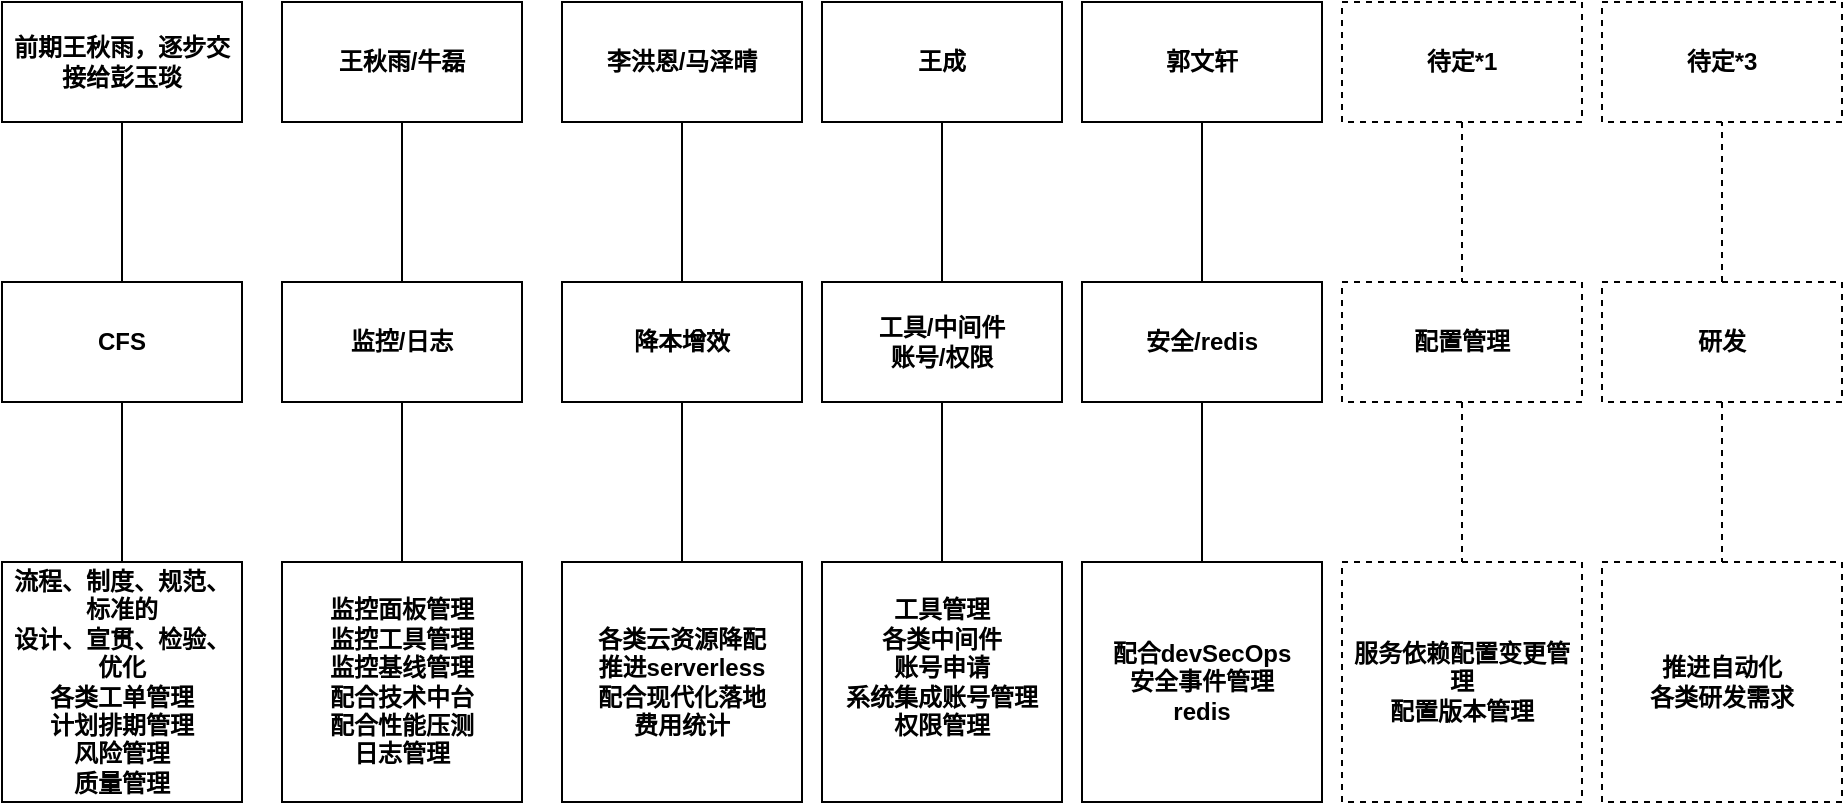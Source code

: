 <mxfile version="22.1.3" type="github">
  <diagram name="Page-1" id="90a13364-a465-7bf4-72fc-28e22215d7a0">
    <mxGraphModel dx="954" dy="606" grid="1" gridSize="10" guides="1" tooltips="1" connect="1" arrows="1" fold="1" page="1" pageScale="1.5" pageWidth="1169" pageHeight="826" background="none" math="0" shadow="0">
      <root>
        <mxCell id="0" style=";html=1;" />
        <mxCell id="1" style=";html=1;" parent="0" />
        <mxCell id="cqxLbp6pCCY_u_N71Wts-29" value="" style="edgeStyle=elbowEdgeStyle;rounded=0;orthogonalLoop=1;jettySize=auto;html=1;elbow=vertical;startArrow=none;endArrow=none;" parent="1" source="SuaFpD2nNM8USR017ylW-28" target="cqxLbp6pCCY_u_N71Wts-28" edge="1">
          <mxGeometry relative="1" as="geometry" />
        </mxCell>
        <mxCell id="cqxLbp6pCCY_u_N71Wts-43" value="" style="edgeStyle=elbowEdgeStyle;rounded=0;orthogonalLoop=1;jettySize=auto;html=1;elbow=horizontal;startArrow=none;endArrow=none;" parent="1" source="SuaFpD2nNM8USR017ylW-28" target="cqxLbp6pCCY_u_N71Wts-42" edge="1">
          <mxGeometry relative="1" as="geometry" />
        </mxCell>
        <UserObject label="&lt;b&gt;监控/日志&lt;/b&gt;" treeRoot="1" id="SuaFpD2nNM8USR017ylW-28">
          <mxCell style="whiteSpace=wrap;html=1;align=center;treeFolding=1;treeMoving=1;newEdgeStyle={&quot;edgeStyle&quot;:&quot;elbowEdgeStyle&quot;,&quot;startArrow&quot;:&quot;none&quot;,&quot;endArrow&quot;:&quot;none&quot;};" parent="1" vertex="1">
            <mxGeometry x="410" y="860" width="120" height="60" as="geometry" />
          </mxCell>
        </UserObject>
        <mxCell id="cqxLbp6pCCY_u_N71Wts-31" value="" style="edgeStyle=elbowEdgeStyle;rounded=0;orthogonalLoop=1;jettySize=auto;html=1;elbow=vertical;startArrow=none;endArrow=none;" parent="1" source="SuaFpD2nNM8USR017ylW-30" target="cqxLbp6pCCY_u_N71Wts-30" edge="1">
          <mxGeometry relative="1" as="geometry" />
        </mxCell>
        <mxCell id="cqxLbp6pCCY_u_N71Wts-45" value="" style="edgeStyle=elbowEdgeStyle;rounded=0;orthogonalLoop=1;jettySize=auto;html=1;elbow=horizontal;startArrow=none;endArrow=none;" parent="1" source="SuaFpD2nNM8USR017ylW-30" target="cqxLbp6pCCY_u_N71Wts-44" edge="1">
          <mxGeometry relative="1" as="geometry" />
        </mxCell>
        <UserObject label="&lt;b&gt;降本增效&lt;/b&gt;" treeRoot="1" id="SuaFpD2nNM8USR017ylW-30">
          <mxCell style="whiteSpace=wrap;html=1;align=center;treeFolding=1;treeMoving=1;newEdgeStyle={&quot;edgeStyle&quot;:&quot;elbowEdgeStyle&quot;,&quot;startArrow&quot;:&quot;none&quot;,&quot;endArrow&quot;:&quot;none&quot;};" parent="1" vertex="1">
            <mxGeometry x="550" y="860" width="120" height="60" as="geometry" />
          </mxCell>
        </UserObject>
        <mxCell id="cqxLbp6pCCY_u_N71Wts-33" value="" style="edgeStyle=elbowEdgeStyle;rounded=0;orthogonalLoop=1;jettySize=auto;html=1;elbow=vertical;startArrow=none;endArrow=none;" parent="1" source="SuaFpD2nNM8USR017ylW-34" target="cqxLbp6pCCY_u_N71Wts-32" edge="1">
          <mxGeometry relative="1" as="geometry" />
        </mxCell>
        <mxCell id="cqxLbp6pCCY_u_N71Wts-41" value="" style="edgeStyle=elbowEdgeStyle;rounded=0;orthogonalLoop=1;jettySize=auto;html=1;elbow=horizontal;startArrow=none;endArrow=none;" parent="1" source="SuaFpD2nNM8USR017ylW-34" target="cqxLbp6pCCY_u_N71Wts-40" edge="1">
          <mxGeometry relative="1" as="geometry" />
        </mxCell>
        <UserObject label="&lt;b&gt;CFS&lt;/b&gt;" treeRoot="1" id="SuaFpD2nNM8USR017ylW-34">
          <mxCell style="whiteSpace=wrap;html=1;align=center;treeFolding=1;treeMoving=1;newEdgeStyle={&quot;edgeStyle&quot;:&quot;elbowEdgeStyle&quot;,&quot;startArrow&quot;:&quot;none&quot;,&quot;endArrow&quot;:&quot;none&quot;};" parent="1" vertex="1">
            <mxGeometry x="270" y="860" width="120" height="60" as="geometry" />
          </mxCell>
        </UserObject>
        <mxCell id="cqxLbp6pCCY_u_N71Wts-35" value="" style="edgeStyle=elbowEdgeStyle;rounded=0;orthogonalLoop=1;jettySize=auto;html=1;elbow=vertical;startArrow=none;endArrow=none;" parent="1" source="SuaFpD2nNM8USR017ylW-36" target="cqxLbp6pCCY_u_N71Wts-34" edge="1">
          <mxGeometry relative="1" as="geometry" />
        </mxCell>
        <mxCell id="cqxLbp6pCCY_u_N71Wts-47" value="" style="edgeStyle=elbowEdgeStyle;rounded=0;orthogonalLoop=1;jettySize=auto;html=1;elbow=horizontal;startArrow=none;endArrow=none;" parent="1" source="SuaFpD2nNM8USR017ylW-36" target="cqxLbp6pCCY_u_N71Wts-46" edge="1">
          <mxGeometry relative="1" as="geometry" />
        </mxCell>
        <UserObject label="&lt;b&gt;工具/中间件&lt;br&gt;&lt;/b&gt;&lt;b style=&quot;border-color: var(--border-color);&quot;&gt;账号/权限&lt;/b&gt;&lt;b&gt;&lt;br&gt;&lt;/b&gt;" treeRoot="1" id="SuaFpD2nNM8USR017ylW-36">
          <mxCell style="whiteSpace=wrap;html=1;align=center;treeFolding=1;treeMoving=1;newEdgeStyle={&quot;edgeStyle&quot;:&quot;elbowEdgeStyle&quot;,&quot;startArrow&quot;:&quot;none&quot;,&quot;endArrow&quot;:&quot;none&quot;};" parent="1" vertex="1">
            <mxGeometry x="680" y="860" width="120" height="60" as="geometry" />
          </mxCell>
        </UserObject>
        <mxCell id="cqxLbp6pCCY_u_N71Wts-37" value="" style="edgeStyle=elbowEdgeStyle;rounded=0;orthogonalLoop=1;jettySize=auto;html=1;elbow=vertical;startArrow=none;endArrow=none;" parent="1" source="SuaFpD2nNM8USR017ylW-50" target="cqxLbp6pCCY_u_N71Wts-36" edge="1">
          <mxGeometry relative="1" as="geometry" />
        </mxCell>
        <mxCell id="cqxLbp6pCCY_u_N71Wts-49" value="" style="edgeStyle=elbowEdgeStyle;rounded=0;orthogonalLoop=1;jettySize=auto;html=1;elbow=horizontal;startArrow=none;endArrow=none;" parent="1" source="SuaFpD2nNM8USR017ylW-50" target="cqxLbp6pCCY_u_N71Wts-48" edge="1">
          <mxGeometry relative="1" as="geometry" />
        </mxCell>
        <UserObject label="&lt;b&gt;安全/redis&lt;/b&gt;" treeRoot="1" id="SuaFpD2nNM8USR017ylW-50">
          <mxCell style="whiteSpace=wrap;html=1;align=center;treeFolding=1;treeMoving=1;newEdgeStyle={&quot;edgeStyle&quot;:&quot;elbowEdgeStyle&quot;,&quot;startArrow&quot;:&quot;none&quot;,&quot;endArrow&quot;:&quot;none&quot;};" parent="1" vertex="1">
            <mxGeometry x="810" y="860" width="120" height="60" as="geometry" />
          </mxCell>
        </UserObject>
        <UserObject label="&lt;b&gt;监控面板管理&lt;br&gt;&lt;/b&gt;&lt;b style=&quot;border-color: var(--border-color);&quot;&gt;监控工具管理&lt;br style=&quot;border-color: var(--border-color);&quot;&gt;监控基线管理&lt;br style=&quot;border-color: var(--border-color);&quot;&gt;&lt;/b&gt;&lt;b&gt;配合技术中台&lt;br&gt;配合性能压测&lt;br&gt;&lt;/b&gt;&lt;b style=&quot;border-color: var(--border-color);&quot;&gt;日志管理&lt;br style=&quot;border-color: var(--border-color);&quot;&gt;&lt;/b&gt;" treeRoot="1" id="cqxLbp6pCCY_u_N71Wts-28">
          <mxCell style="whiteSpace=wrap;html=1;align=center;treeFolding=1;treeMoving=1;newEdgeStyle={&quot;edgeStyle&quot;:&quot;elbowEdgeStyle&quot;,&quot;startArrow&quot;:&quot;none&quot;,&quot;endArrow&quot;:&quot;none&quot;};" parent="1" vertex="1">
            <mxGeometry x="410" y="1000" width="120" height="120" as="geometry" />
          </mxCell>
        </UserObject>
        <UserObject label="&lt;b style=&quot;border-color: var(--border-color);&quot;&gt;各类云资源降配&lt;br&gt;推进serverless&lt;br&gt;配合现代化落地&lt;br&gt;费用统计&lt;br&gt;&lt;/b&gt;" treeRoot="1" id="cqxLbp6pCCY_u_N71Wts-30">
          <mxCell style="whiteSpace=wrap;html=1;align=center;treeFolding=1;treeMoving=1;newEdgeStyle={&quot;edgeStyle&quot;:&quot;elbowEdgeStyle&quot;,&quot;startArrow&quot;:&quot;none&quot;,&quot;endArrow&quot;:&quot;none&quot;};" parent="1" vertex="1">
            <mxGeometry x="550" y="1000" width="120" height="120" as="geometry" />
          </mxCell>
        </UserObject>
        <UserObject label="&lt;b&gt;流程、制度、规范、标准的&lt;br&gt;设计、宣贯、检验、优化&lt;br&gt;各类工单管理&lt;br&gt;计划排期管理&lt;br&gt;风险管理&lt;br&gt;质量管理&lt;br&gt;&lt;/b&gt;" treeRoot="1" id="cqxLbp6pCCY_u_N71Wts-32">
          <mxCell style="whiteSpace=wrap;html=1;align=center;treeFolding=1;treeMoving=1;newEdgeStyle={&quot;edgeStyle&quot;:&quot;elbowEdgeStyle&quot;,&quot;startArrow&quot;:&quot;none&quot;,&quot;endArrow&quot;:&quot;none&quot;};" parent="1" vertex="1">
            <mxGeometry x="270" y="1000" width="120" height="120" as="geometry" />
          </mxCell>
        </UserObject>
        <UserObject label="&lt;b&gt;工具管理&lt;br&gt;各类中间件&lt;br&gt;账号申请&lt;br&gt;系统集成账号管理&lt;br&gt;权限管理&lt;br&gt;&lt;br&gt;&lt;/b&gt;" treeRoot="1" id="cqxLbp6pCCY_u_N71Wts-34">
          <mxCell style="whiteSpace=wrap;html=1;align=center;treeFolding=1;treeMoving=1;newEdgeStyle={&quot;edgeStyle&quot;:&quot;elbowEdgeStyle&quot;,&quot;startArrow&quot;:&quot;none&quot;,&quot;endArrow&quot;:&quot;none&quot;};" parent="1" vertex="1">
            <mxGeometry x="680" y="1000" width="120" height="120" as="geometry" />
          </mxCell>
        </UserObject>
        <UserObject label="&lt;b&gt;配合devSecOps&lt;br&gt;安全事件管理&lt;br&gt;redis&lt;br&gt;&lt;/b&gt;" treeRoot="1" id="cqxLbp6pCCY_u_N71Wts-36">
          <mxCell style="whiteSpace=wrap;html=1;align=center;treeFolding=1;treeMoving=1;newEdgeStyle={&quot;edgeStyle&quot;:&quot;elbowEdgeStyle&quot;,&quot;startArrow&quot;:&quot;none&quot;,&quot;endArrow&quot;:&quot;none&quot;};" parent="1" vertex="1">
            <mxGeometry x="810" y="1000" width="120" height="120" as="geometry" />
          </mxCell>
        </UserObject>
        <UserObject label="&lt;b&gt;前期王秋雨，逐步交接给彭玉琰&lt;/b&gt;" treeRoot="1" id="cqxLbp6pCCY_u_N71Wts-40">
          <mxCell style="whiteSpace=wrap;html=1;align=center;treeFolding=1;treeMoving=1;newEdgeStyle={&quot;edgeStyle&quot;:&quot;elbowEdgeStyle&quot;,&quot;startArrow&quot;:&quot;none&quot;,&quot;endArrow&quot;:&quot;none&quot;};" parent="1" vertex="1">
            <mxGeometry x="270" y="720" width="120" height="60" as="geometry" />
          </mxCell>
        </UserObject>
        <UserObject label="&lt;b&gt;王秋雨/牛磊&lt;/b&gt;" treeRoot="1" id="cqxLbp6pCCY_u_N71Wts-42">
          <mxCell style="whiteSpace=wrap;html=1;align=center;treeFolding=1;treeMoving=1;newEdgeStyle={&quot;edgeStyle&quot;:&quot;elbowEdgeStyle&quot;,&quot;startArrow&quot;:&quot;none&quot;,&quot;endArrow&quot;:&quot;none&quot;};" parent="1" vertex="1">
            <mxGeometry x="410" y="720" width="120" height="60" as="geometry" />
          </mxCell>
        </UserObject>
        <UserObject label="&lt;b&gt;李洪恩/马泽晴&lt;/b&gt;" treeRoot="1" id="cqxLbp6pCCY_u_N71Wts-44">
          <mxCell style="whiteSpace=wrap;html=1;align=center;treeFolding=1;treeMoving=1;newEdgeStyle={&quot;edgeStyle&quot;:&quot;elbowEdgeStyle&quot;,&quot;startArrow&quot;:&quot;none&quot;,&quot;endArrow&quot;:&quot;none&quot;};" parent="1" vertex="1">
            <mxGeometry x="550" y="720" width="120" height="60" as="geometry" />
          </mxCell>
        </UserObject>
        <UserObject label="&lt;b&gt;王成&lt;br&gt;&lt;/b&gt;" treeRoot="1" id="cqxLbp6pCCY_u_N71Wts-46">
          <mxCell style="whiteSpace=wrap;html=1;align=center;treeFolding=1;treeMoving=1;newEdgeStyle={&quot;edgeStyle&quot;:&quot;elbowEdgeStyle&quot;,&quot;startArrow&quot;:&quot;none&quot;,&quot;endArrow&quot;:&quot;none&quot;};" parent="1" vertex="1">
            <mxGeometry x="680" y="720" width="120" height="60" as="geometry" />
          </mxCell>
        </UserObject>
        <UserObject label="&lt;b&gt;郭文轩&lt;/b&gt;" treeRoot="1" id="cqxLbp6pCCY_u_N71Wts-48">
          <mxCell style="whiteSpace=wrap;html=1;align=center;treeFolding=1;treeMoving=1;newEdgeStyle={&quot;edgeStyle&quot;:&quot;elbowEdgeStyle&quot;,&quot;startArrow&quot;:&quot;none&quot;,&quot;endArrow&quot;:&quot;none&quot;};" parent="1" vertex="1" collapsed="1">
            <mxGeometry x="810" y="720" width="120" height="60" as="geometry" />
          </mxCell>
        </UserObject>
        <mxCell id="cqxLbp6pCCY_u_N71Wts-52" value="" style="edgeStyle=elbowEdgeStyle;rounded=0;orthogonalLoop=1;jettySize=auto;html=1;elbow=horizontal;startArrow=none;endArrow=none;dashed=1;" parent="1" source="cqxLbp6pCCY_u_N71Wts-50" target="cqxLbp6pCCY_u_N71Wts-51" edge="1">
          <mxGeometry relative="1" as="geometry" />
        </mxCell>
        <mxCell id="cqxLbp6pCCY_u_N71Wts-54" value="" style="edgeStyle=elbowEdgeStyle;rounded=0;orthogonalLoop=1;jettySize=auto;html=1;elbow=vertical;startArrow=none;endArrow=none;dashed=1;" parent="1" source="cqxLbp6pCCY_u_N71Wts-50" target="cqxLbp6pCCY_u_N71Wts-53" edge="1">
          <mxGeometry relative="1" as="geometry" />
        </mxCell>
        <UserObject label="&lt;b&gt;研发&lt;/b&gt;" treeRoot="1" id="cqxLbp6pCCY_u_N71Wts-50">
          <mxCell style="whiteSpace=wrap;html=1;align=center;treeFolding=1;treeMoving=1;newEdgeStyle={&quot;edgeStyle&quot;:&quot;elbowEdgeStyle&quot;,&quot;startArrow&quot;:&quot;none&quot;,&quot;endArrow&quot;:&quot;none&quot;};dashed=1;" parent="1" vertex="1">
            <mxGeometry x="1070" y="860" width="120" height="60" as="geometry" />
          </mxCell>
        </UserObject>
        <UserObject label="&lt;b&gt;待定*3&lt;/b&gt;" treeRoot="1" id="cqxLbp6pCCY_u_N71Wts-51">
          <mxCell style="whiteSpace=wrap;html=1;align=center;treeFolding=1;treeMoving=1;newEdgeStyle={&quot;edgeStyle&quot;:&quot;elbowEdgeStyle&quot;,&quot;startArrow&quot;:&quot;none&quot;,&quot;endArrow&quot;:&quot;none&quot;};dashed=1;" parent="1" vertex="1">
            <mxGeometry x="1070" y="720" width="120" height="60" as="geometry" />
          </mxCell>
        </UserObject>
        <UserObject label="&lt;b&gt;推进自动化&lt;br&gt;各类研发需求&lt;/b&gt;" treeRoot="1" id="cqxLbp6pCCY_u_N71Wts-53">
          <mxCell style="whiteSpace=wrap;html=1;align=center;treeFolding=1;treeMoving=1;newEdgeStyle={&quot;edgeStyle&quot;:&quot;elbowEdgeStyle&quot;,&quot;startArrow&quot;:&quot;none&quot;,&quot;endArrow&quot;:&quot;none&quot;};dashed=1;" parent="1" vertex="1">
            <mxGeometry x="1070" y="1000" width="120" height="120" as="geometry" />
          </mxCell>
        </UserObject>
        <mxCell id="OMq3AbVmfSslOQLTdmc0-3" value="" style="edgeStyle=elbowEdgeStyle;rounded=0;orthogonalLoop=1;jettySize=auto;html=1;elbow=vertical;startArrow=none;endArrow=none;dashed=1;" edge="1" parent="1" source="OMq3AbVmfSslOQLTdmc0-1" target="OMq3AbVmfSslOQLTdmc0-2">
          <mxGeometry relative="1" as="geometry" />
        </mxCell>
        <UserObject label="&lt;b&gt;待定*1&lt;/b&gt;" treeRoot="1" id="OMq3AbVmfSslOQLTdmc0-1">
          <mxCell style="whiteSpace=wrap;html=1;align=center;treeFolding=1;treeMoving=1;newEdgeStyle={&quot;edgeStyle&quot;:&quot;elbowEdgeStyle&quot;,&quot;startArrow&quot;:&quot;none&quot;,&quot;endArrow&quot;:&quot;none&quot;};dashed=1;" vertex="1" collapsed="1" parent="1">
            <mxGeometry x="940" y="720" width="120" height="60" as="geometry" />
          </mxCell>
        </UserObject>
        <mxCell id="OMq3AbVmfSslOQLTdmc0-5" value="" style="edgeStyle=elbowEdgeStyle;rounded=0;orthogonalLoop=1;jettySize=auto;html=1;elbow=vertical;startArrow=none;endArrow=none;dashed=1;" edge="1" parent="1" source="OMq3AbVmfSslOQLTdmc0-2" target="OMq3AbVmfSslOQLTdmc0-4">
          <mxGeometry relative="1" as="geometry" />
        </mxCell>
        <UserObject label="&lt;b&gt;配置管理&lt;/b&gt;" treeRoot="1" id="OMq3AbVmfSslOQLTdmc0-2">
          <mxCell style="whiteSpace=wrap;html=1;align=center;treeFolding=1;treeMoving=1;newEdgeStyle={&quot;edgeStyle&quot;:&quot;elbowEdgeStyle&quot;,&quot;startArrow&quot;:&quot;none&quot;,&quot;endArrow&quot;:&quot;none&quot;};dashed=1;" vertex="1" parent="1">
            <mxGeometry x="940" y="860" width="120" height="60" as="geometry" />
          </mxCell>
        </UserObject>
        <UserObject label="&lt;b&gt;服务依赖配置变更管理&lt;br&gt;配置版本管理&lt;/b&gt;" treeRoot="1" id="OMq3AbVmfSslOQLTdmc0-4">
          <mxCell style="whiteSpace=wrap;html=1;align=center;treeFolding=1;treeMoving=1;newEdgeStyle={&quot;edgeStyle&quot;:&quot;elbowEdgeStyle&quot;,&quot;startArrow&quot;:&quot;none&quot;,&quot;endArrow&quot;:&quot;none&quot;};dashed=1;" vertex="1" parent="1">
            <mxGeometry x="940" y="1000" width="120" height="120" as="geometry" />
          </mxCell>
        </UserObject>
      </root>
    </mxGraphModel>
  </diagram>
</mxfile>
